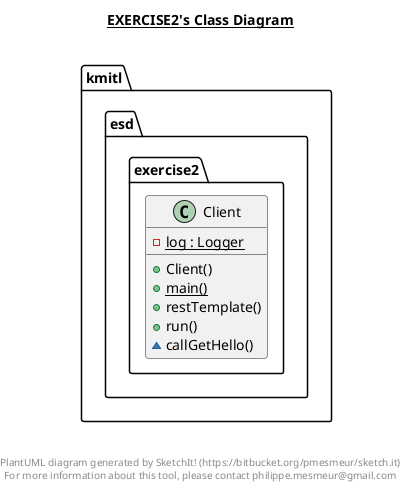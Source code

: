 @startuml

title __EXERCISE2's Class Diagram__\n

  namespace kmitl.esd.exercise2 {
    class kmitl.esd.exercise2.Client {
        {static} - log : Logger
        + Client()
        {static} + main()
        + restTemplate()
        + run()
        ~ callGetHello()
    }
  }
  



right footer


PlantUML diagram generated by SketchIt! (https://bitbucket.org/pmesmeur/sketch.it)
For more information about this tool, please contact philippe.mesmeur@gmail.com
endfooter

@enduml

